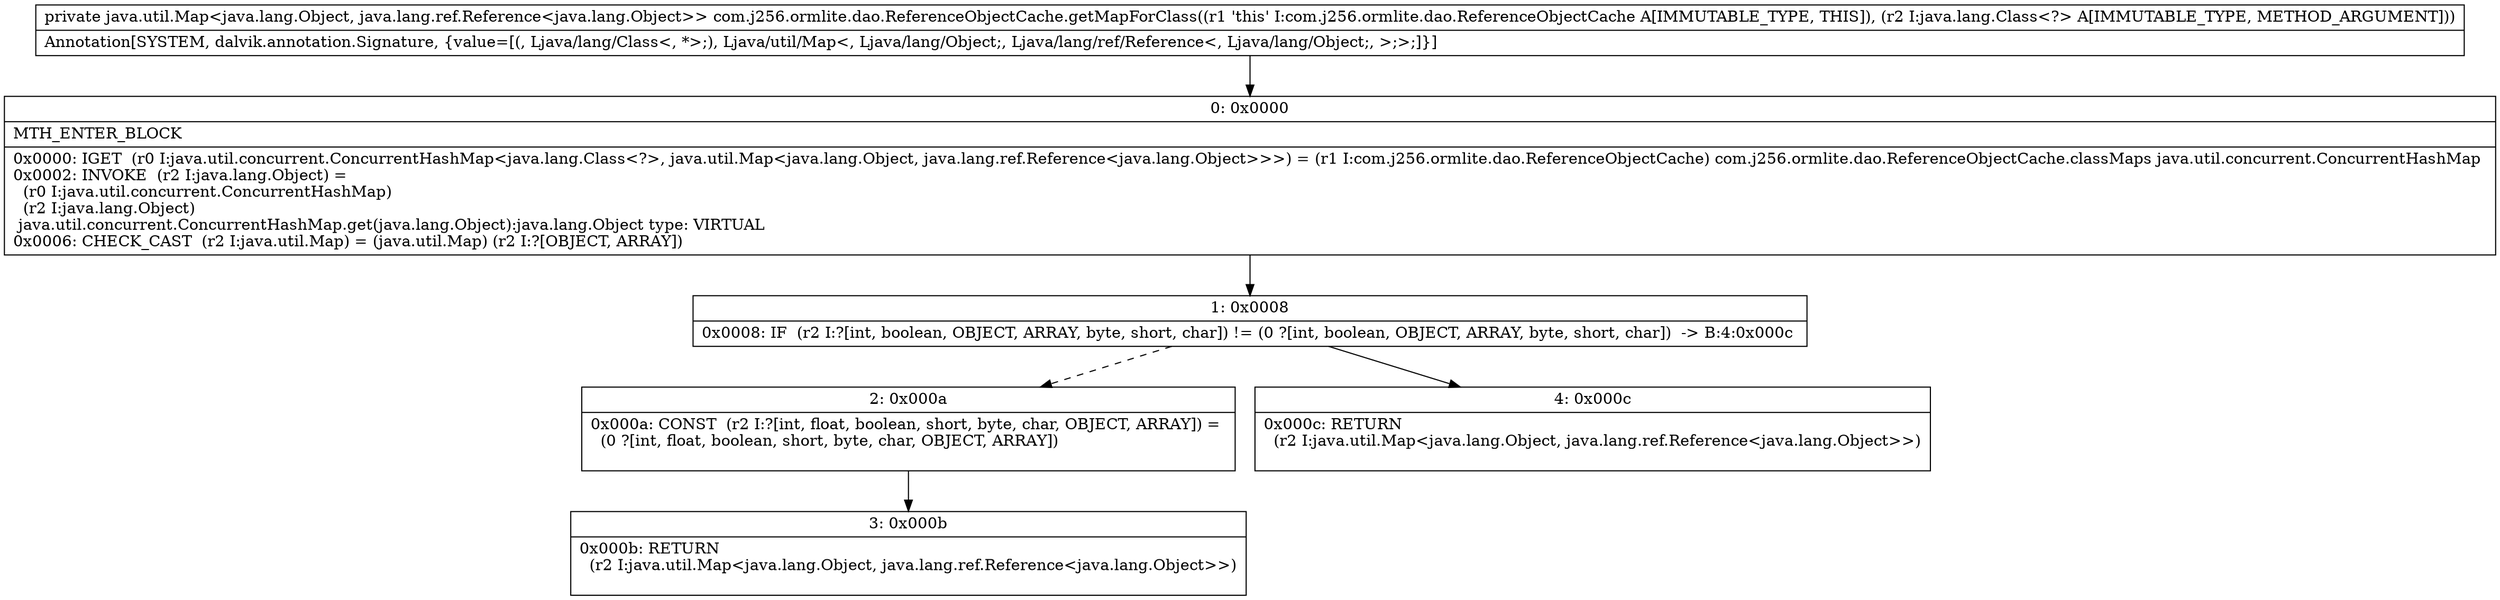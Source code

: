 digraph "CFG forcom.j256.ormlite.dao.ReferenceObjectCache.getMapForClass(Ljava\/lang\/Class;)Ljava\/util\/Map;" {
Node_0 [shape=record,label="{0\:\ 0x0000|MTH_ENTER_BLOCK\l|0x0000: IGET  (r0 I:java.util.concurrent.ConcurrentHashMap\<java.lang.Class\<?\>, java.util.Map\<java.lang.Object, java.lang.ref.Reference\<java.lang.Object\>\>\>) = (r1 I:com.j256.ormlite.dao.ReferenceObjectCache) com.j256.ormlite.dao.ReferenceObjectCache.classMaps java.util.concurrent.ConcurrentHashMap \l0x0002: INVOKE  (r2 I:java.lang.Object) = \l  (r0 I:java.util.concurrent.ConcurrentHashMap)\l  (r2 I:java.lang.Object)\l java.util.concurrent.ConcurrentHashMap.get(java.lang.Object):java.lang.Object type: VIRTUAL \l0x0006: CHECK_CAST  (r2 I:java.util.Map) = (java.util.Map) (r2 I:?[OBJECT, ARRAY]) \l}"];
Node_1 [shape=record,label="{1\:\ 0x0008|0x0008: IF  (r2 I:?[int, boolean, OBJECT, ARRAY, byte, short, char]) != (0 ?[int, boolean, OBJECT, ARRAY, byte, short, char])  \-\> B:4:0x000c \l}"];
Node_2 [shape=record,label="{2\:\ 0x000a|0x000a: CONST  (r2 I:?[int, float, boolean, short, byte, char, OBJECT, ARRAY]) = \l  (0 ?[int, float, boolean, short, byte, char, OBJECT, ARRAY])\l \l}"];
Node_3 [shape=record,label="{3\:\ 0x000b|0x000b: RETURN  \l  (r2 I:java.util.Map\<java.lang.Object, java.lang.ref.Reference\<java.lang.Object\>\>)\l \l}"];
Node_4 [shape=record,label="{4\:\ 0x000c|0x000c: RETURN  \l  (r2 I:java.util.Map\<java.lang.Object, java.lang.ref.Reference\<java.lang.Object\>\>)\l \l}"];
MethodNode[shape=record,label="{private java.util.Map\<java.lang.Object, java.lang.ref.Reference\<java.lang.Object\>\> com.j256.ormlite.dao.ReferenceObjectCache.getMapForClass((r1 'this' I:com.j256.ormlite.dao.ReferenceObjectCache A[IMMUTABLE_TYPE, THIS]), (r2 I:java.lang.Class\<?\> A[IMMUTABLE_TYPE, METHOD_ARGUMENT]))  | Annotation[SYSTEM, dalvik.annotation.Signature, \{value=[(, Ljava\/lang\/Class\<, *\>;), Ljava\/util\/Map\<, Ljava\/lang\/Object;, Ljava\/lang\/ref\/Reference\<, Ljava\/lang\/Object;, \>;\>;]\}]\l}"];
MethodNode -> Node_0;
Node_0 -> Node_1;
Node_1 -> Node_2[style=dashed];
Node_1 -> Node_4;
Node_2 -> Node_3;
}

